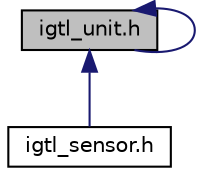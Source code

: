 digraph "igtl_unit.h"
{
  edge [fontname="Helvetica",fontsize="10",labelfontname="Helvetica",labelfontsize="10"];
  node [fontname="Helvetica",fontsize="10",shape=record];
  Node1 [label="igtl_unit.h",height=0.2,width=0.4,color="black", fillcolor="grey75", style="filled", fontcolor="black"];
  Node1 -> Node2 [dir="back",color="midnightblue",fontsize="10",style="solid",fontname="Helvetica"];
  Node2 [label="igtl_sensor.h",height=0.2,width=0.4,color="black", fillcolor="white", style="filled",URL="$igtl__sensor_8h.html"];
  Node1 -> Node1 [dir="back",color="midnightblue",fontsize="10",style="solid",fontname="Helvetica"];
}
